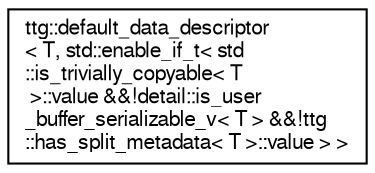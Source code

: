 digraph "Graphical Class Hierarchy"
{
 // LATEX_PDF_SIZE
  edge [fontname="FreeSans",fontsize="10",labelfontname="FreeSans",labelfontsize="10"];
  node [fontname="FreeSans",fontsize="10",shape=record];
  rankdir="LR";
  Node0 [label="ttg::default_data_descriptor\l\< T, std::enable_if_t\< std\l::is_trivially_copyable\< T\l \>::value &&!detail::is_user\l_buffer_serializable_v\< T \> &&!ttg\l::has_split_metadata\< T \>::value \> \>",height=0.2,width=0.4,color="black", fillcolor="white", style="filled",URL="$structttg_1_1default__data__descriptor_3_01_t_00_01std_1_1enable__if__t_3_01std_1_1is__trivially6d298664b57071b3644938702529b99f.html",tooltip=" "];
}
